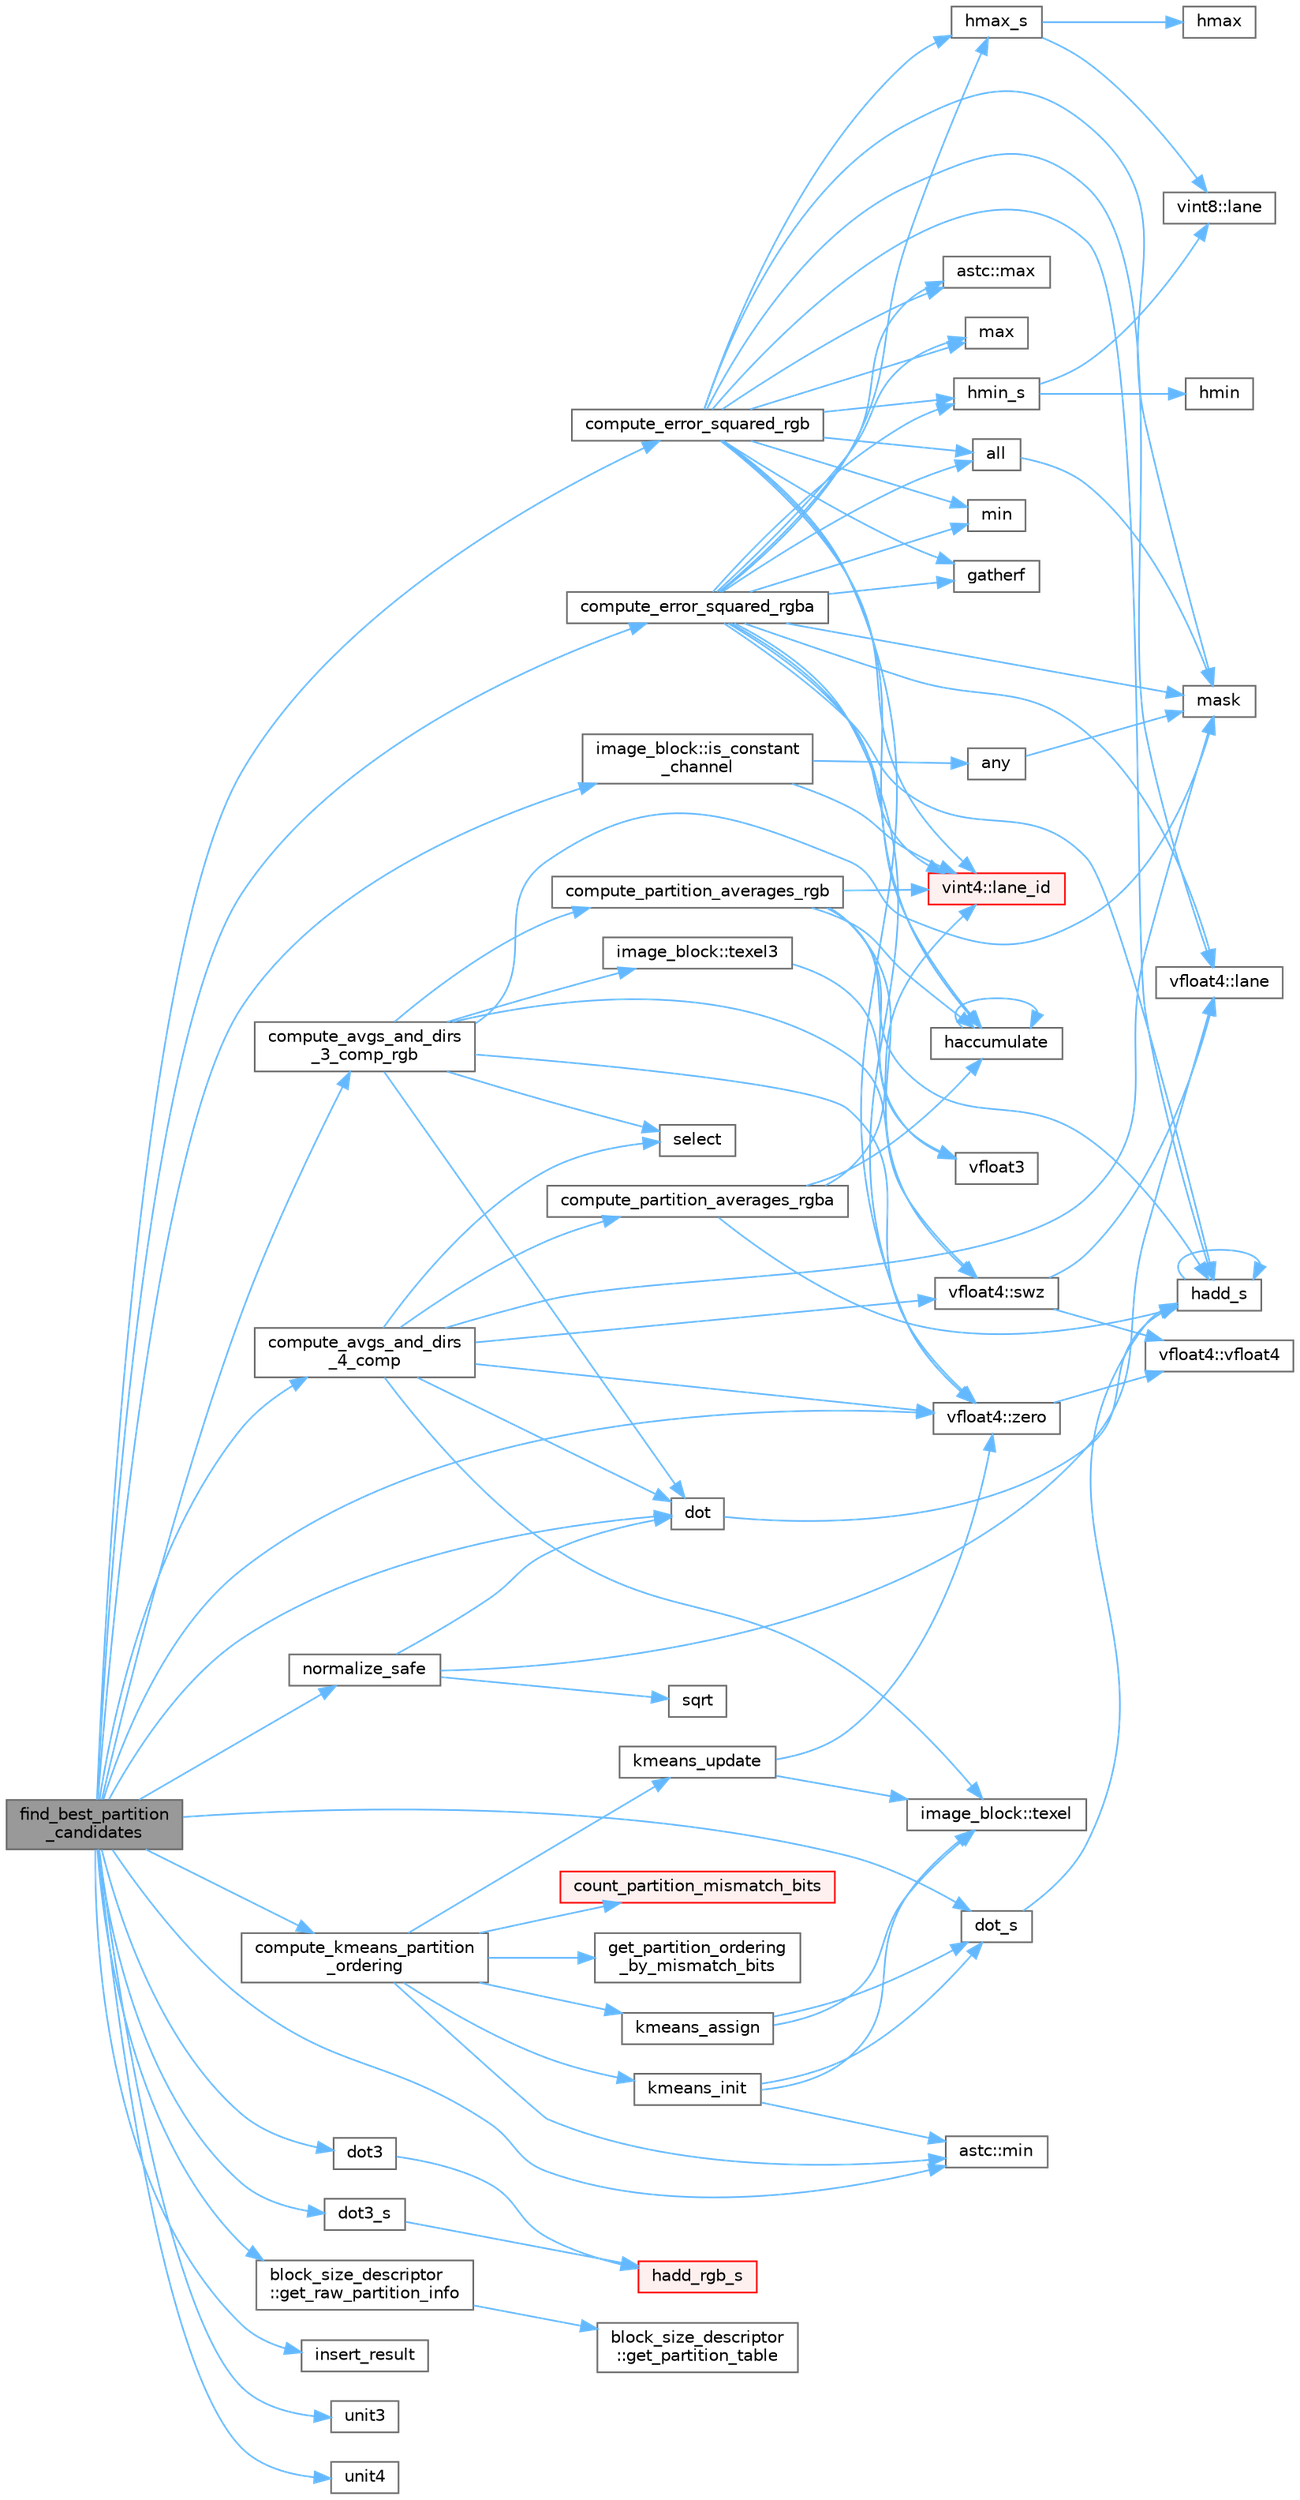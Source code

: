 digraph "find_best_partition_candidates"
{
 // LATEX_PDF_SIZE
  bgcolor="transparent";
  edge [fontname=Helvetica,fontsize=10,labelfontname=Helvetica,labelfontsize=10];
  node [fontname=Helvetica,fontsize=10,shape=box,height=0.2,width=0.4];
  rankdir="LR";
  Node1 [id="Node000001",label="find_best_partition\l_candidates",height=0.2,width=0.4,color="gray40", fillcolor="grey60", style="filled", fontcolor="black",tooltip="Find the best set of partitions to trial for a given block."];
  Node1 -> Node2 [id="edge1_Node000001_Node000002",color="steelblue1",style="solid",tooltip=" "];
  Node2 [id="Node000002",label="compute_avgs_and_dirs\l_3_comp_rgb",height=0.2,width=0.4,color="grey40", fillcolor="white", style="filled",URL="$astcenc__averages__and__directions_8cpp.html#a73936e5cf41b74f2b8d9b137a9d64253",tooltip="Compute averages and dominant directions for each partition in a 3 component texture."];
  Node2 -> Node3 [id="edge2_Node000002_Node000003",color="steelblue1",style="solid",tooltip=" "];
  Node3 [id="Node000003",label="compute_partition_averages_rgb",height=0.2,width=0.4,color="grey40", fillcolor="white", style="filled",URL="$astcenc__averages__and__directions_8cpp.html#ac5429bc77cf39a7dba332af8fb14e093",tooltip="Functions for finding dominant direction of a set of colors."];
  Node3 -> Node4 [id="edge3_Node000003_Node000004",color="steelblue1",style="solid",tooltip=" "];
  Node4 [id="Node000004",label="haccumulate",height=0.2,width=0.4,color="grey40", fillcolor="white", style="filled",URL="$astcenc__vecmathlib__avx2__8_8h.html#aaa291a197219a09a2e1103aec6945b3c",tooltip="Accumulate lane-wise sums for a vector, folded 4-wide."];
  Node4 -> Node4 [id="edge4_Node000004_Node000004",color="steelblue1",style="solid",tooltip=" "];
  Node3 -> Node5 [id="edge5_Node000003_Node000005",color="steelblue1",style="solid",tooltip=" "];
  Node5 [id="Node000005",label="hadd_s",height=0.2,width=0.4,color="grey40", fillcolor="white", style="filled",URL="$astcenc__vecmathlib__avx2__8_8h.html#aacd26478e4fe1f97a5d47e8adaacc898",tooltip="Return the horizontal sum of a vector."];
  Node5 -> Node5 [id="edge6_Node000005_Node000005",color="steelblue1",style="solid",tooltip=" "];
  Node3 -> Node6 [id="edge7_Node000003_Node000006",color="steelblue1",style="solid",tooltip=" "];
  Node6 [id="Node000006",label="vint4::lane_id",height=0.2,width=0.4,color="red", fillcolor="#FFF0F0", style="filled",URL="$structvint4.html#a21e3d111e37da1aaaeb5ba21a831c863",tooltip="Factory that returns a vector containing the lane IDs."];
  Node3 -> Node8 [id="edge8_Node000003_Node000008",color="steelblue1",style="solid",tooltip=" "];
  Node8 [id="Node000008",label="vfloat4::swz",height=0.2,width=0.4,color="grey40", fillcolor="white", style="filled",URL="$structvfloat4.html#a0a3e390831722cc8e54f29155699f3a5",tooltip="Return a swizzled float 2."];
  Node8 -> Node9 [id="edge9_Node000008_Node000009",color="steelblue1",style="solid",tooltip=" "];
  Node9 [id="Node000009",label="vfloat4::lane",height=0.2,width=0.4,color="grey40", fillcolor="white", style="filled",URL="$structvfloat4.html#a04462a7815432c6bc3ce1b5e5d11e4fc",tooltip="Get the scalar value of a single lane."];
  Node8 -> Node10 [id="edge10_Node000008_Node000010",color="steelblue1",style="solid",tooltip=" "];
  Node10 [id="Node000010",label="vfloat4::vfloat4",height=0.2,width=0.4,color="grey40", fillcolor="white", style="filled",URL="$structvfloat4.html#a9df51cb30b68d6d51ca607e64aa1ebf0",tooltip="Construct from zero-initialized value."];
  Node3 -> Node11 [id="edge11_Node000003_Node000011",color="steelblue1",style="solid",tooltip=" "];
  Node11 [id="Node000011",label="vfloat3",height=0.2,width=0.4,color="grey40", fillcolor="white", style="filled",URL="$astcenc__vecmathlib_8h.html#a1a2e12d78738b0b4b550f57b2dc05f07",tooltip="Factory that returns a 3 component vfloat4."];
  Node2 -> Node12 [id="edge12_Node000002_Node000012",color="steelblue1",style="solid",tooltip=" "];
  Node12 [id="Node000012",label="dot",height=0.2,width=0.4,color="grey40", fillcolor="white", style="filled",URL="$astcenc__vecmathlib__common__4_8h.html#a6d7561f8f0ebee752b0e217101d9d5f3",tooltip="Return the dot product for the full 4 lanes, returning vector."];
  Node12 -> Node5 [id="edge13_Node000012_Node000005",color="steelblue1",style="solid",tooltip=" "];
  Node2 -> Node13 [id="edge14_Node000002_Node000013",color="steelblue1",style="solid",tooltip=" "];
  Node13 [id="Node000013",label="mask",height=0.2,width=0.4,color="grey40", fillcolor="white", style="filled",URL="$astcenc__vecmathlib__avx2__8_8h.html#ad922a3ed6098767968916265154b6f82",tooltip="Return a 8-bit mask code indicating mask status."];
  Node2 -> Node14 [id="edge15_Node000002_Node000014",color="steelblue1",style="solid",tooltip=" "];
  Node14 [id="Node000014",label="select",height=0.2,width=0.4,color="grey40", fillcolor="white", style="filled",URL="$astcenc__vecmathlib__avx2__8_8h.html#a844ab5b69b84569f033be33bf5fb9fbc",tooltip="Return lanes from b if cond is set, else a."];
  Node2 -> Node8 [id="edge16_Node000002_Node000008",color="steelblue1",style="solid",tooltip=" "];
  Node2 -> Node15 [id="edge17_Node000002_Node000015",color="steelblue1",style="solid",tooltip=" "];
  Node15 [id="Node000015",label="image_block::texel3",height=0.2,width=0.4,color="grey40", fillcolor="white", style="filled",URL="$structimage__block.html#a682b1ada02acb8369d6f6f30378b260e",tooltip="Get an RGB texel value from the data."];
  Node15 -> Node11 [id="edge18_Node000015_Node000011",color="steelblue1",style="solid",tooltip=" "];
  Node2 -> Node16 [id="edge19_Node000002_Node000016",color="steelblue1",style="solid",tooltip=" "];
  Node16 [id="Node000016",label="vfloat4::zero",height=0.2,width=0.4,color="grey40", fillcolor="white", style="filled",URL="$structvfloat4.html#a04b5f338012dab6be0b2bd7910fcbcae",tooltip="Factory that returns a vector of zeros."];
  Node16 -> Node10 [id="edge20_Node000016_Node000010",color="steelblue1",style="solid",tooltip=" "];
  Node1 -> Node17 [id="edge21_Node000001_Node000017",color="steelblue1",style="solid",tooltip=" "];
  Node17 [id="Node000017",label="compute_avgs_and_dirs\l_4_comp",height=0.2,width=0.4,color="grey40", fillcolor="white", style="filled",URL="$astcenc__averages__and__directions_8cpp.html#a00407861c2f0e767b64b1cb1bb7a27b6",tooltip="Compute averages and dominant directions for each partition in a 4 component texture."];
  Node17 -> Node18 [id="edge22_Node000017_Node000018",color="steelblue1",style="solid",tooltip=" "];
  Node18 [id="Node000018",label="compute_partition_averages_rgba",height=0.2,width=0.4,color="grey40", fillcolor="white", style="filled",URL="$astcenc__averages__and__directions_8cpp.html#a83cf48552a7e8225358c7c43df24fd96",tooltip="Compute the average RGBA color of each partition."];
  Node18 -> Node4 [id="edge23_Node000018_Node000004",color="steelblue1",style="solid",tooltip=" "];
  Node18 -> Node5 [id="edge24_Node000018_Node000005",color="steelblue1",style="solid",tooltip=" "];
  Node18 -> Node6 [id="edge25_Node000018_Node000006",color="steelblue1",style="solid",tooltip=" "];
  Node17 -> Node12 [id="edge26_Node000017_Node000012",color="steelblue1",style="solid",tooltip=" "];
  Node17 -> Node13 [id="edge27_Node000017_Node000013",color="steelblue1",style="solid",tooltip=" "];
  Node17 -> Node14 [id="edge28_Node000017_Node000014",color="steelblue1",style="solid",tooltip=" "];
  Node17 -> Node8 [id="edge29_Node000017_Node000008",color="steelblue1",style="solid",tooltip=" "];
  Node17 -> Node19 [id="edge30_Node000017_Node000019",color="steelblue1",style="solid",tooltip=" "];
  Node19 [id="Node000019",label="image_block::texel",height=0.2,width=0.4,color="grey40", fillcolor="white", style="filled",URL="$structimage__block.html#af99de7d75e1e380b31d70d131509caa9",tooltip="Get an RGBA texel value from the data."];
  Node17 -> Node16 [id="edge31_Node000017_Node000016",color="steelblue1",style="solid",tooltip=" "];
  Node1 -> Node20 [id="edge32_Node000001_Node000020",color="steelblue1",style="solid",tooltip=" "];
  Node20 [id="Node000020",label="compute_error_squared_rgb",height=0.2,width=0.4,color="grey40", fillcolor="white", style="filled",URL="$astcenc__averages__and__directions_8cpp.html#ac4a96475fb0074ef3fd0f08ea66de75e",tooltip="Compute the RGB error for uncorrelated and same chroma projections."];
  Node20 -> Node21 [id="edge33_Node000020_Node000021",color="steelblue1",style="solid",tooltip=" "];
  Node21 [id="Node000021",label="all",height=0.2,width=0.4,color="grey40", fillcolor="white", style="filled",URL="$astcenc__vecmathlib__avx2__8_8h.html#ad93dff3341cbbeed568d4bd6dc4ef87c",tooltip="True if all lanes are enabled, false otherwise."];
  Node21 -> Node13 [id="edge34_Node000021_Node000013",color="steelblue1",style="solid",tooltip=" "];
  Node20 -> Node22 [id="edge35_Node000020_Node000022",color="steelblue1",style="solid",tooltip=" "];
  Node22 [id="Node000022",label="gatherf",height=0.2,width=0.4,color="grey40", fillcolor="white", style="filled",URL="$astcenc__vecmathlib__avx2__8_8h.html#aae2f99eb48f3cde0f4739b894e8ca29f",tooltip="Load a vector of gathered results from an array;"];
  Node20 -> Node4 [id="edge36_Node000020_Node000004",color="steelblue1",style="solid",tooltip=" "];
  Node20 -> Node5 [id="edge37_Node000020_Node000005",color="steelblue1",style="solid",tooltip=" "];
  Node20 -> Node23 [id="edge38_Node000020_Node000023",color="steelblue1",style="solid",tooltip=" "];
  Node23 [id="Node000023",label="hmax_s",height=0.2,width=0.4,color="grey40", fillcolor="white", style="filled",URL="$astcenc__vecmathlib__avx2__8_8h.html#a5d1b09f64af83d5171e4b9580f62ac71",tooltip="Return the horizontal maximum of a vector."];
  Node23 -> Node24 [id="edge39_Node000023_Node000024",color="steelblue1",style="solid",tooltip=" "];
  Node24 [id="Node000024",label="hmax",height=0.2,width=0.4,color="grey40", fillcolor="white", style="filled",URL="$astcenc__vecmathlib__avx2__8_8h.html#a516a2f0d872381b8c7c047845a90c9a3",tooltip="Return the horizontal maximum of a vector."];
  Node23 -> Node25 [id="edge40_Node000023_Node000025",color="steelblue1",style="solid",tooltip=" "];
  Node25 [id="Node000025",label="vint8::lane",height=0.2,width=0.4,color="grey40", fillcolor="white", style="filled",URL="$structvint8.html#a2e1f0c785f4899e1b7912f2580b9f77c",tooltip="Get the scalar from a single lane."];
  Node20 -> Node26 [id="edge41_Node000020_Node000026",color="steelblue1",style="solid",tooltip=" "];
  Node26 [id="Node000026",label="hmin_s",height=0.2,width=0.4,color="grey40", fillcolor="white", style="filled",URL="$astcenc__vecmathlib__avx2__8_8h.html#a5618d81f875c0158284ccc9923d83dab",tooltip="Return the horizontal minimum of a vector."];
  Node26 -> Node27 [id="edge42_Node000026_Node000027",color="steelblue1",style="solid",tooltip=" "];
  Node27 [id="Node000027",label="hmin",height=0.2,width=0.4,color="grey40", fillcolor="white", style="filled",URL="$astcenc__vecmathlib__avx2__8_8h.html#ae7ff255b24f24f8d2a31e6849f4b1250",tooltip="Return the horizontal minimum of a vector."];
  Node26 -> Node25 [id="edge43_Node000026_Node000025",color="steelblue1",style="solid",tooltip=" "];
  Node20 -> Node9 [id="edge44_Node000020_Node000009",color="steelblue1",style="solid",tooltip=" "];
  Node20 -> Node6 [id="edge45_Node000020_Node000006",color="steelblue1",style="solid",tooltip=" "];
  Node20 -> Node13 [id="edge46_Node000020_Node000013",color="steelblue1",style="solid",tooltip=" "];
  Node20 -> Node28 [id="edge47_Node000020_Node000028",color="steelblue1",style="solid",tooltip=" "];
  Node28 [id="Node000028",label="astc::max",height=0.2,width=0.4,color="grey40", fillcolor="white", style="filled",URL="$namespaceastc.html#a83a55552d03399cdff6cf2fed8312c9f",tooltip="Return the maximum of two values."];
  Node20 -> Node29 [id="edge48_Node000020_Node000029",color="steelblue1",style="solid",tooltip=" "];
  Node29 [id="Node000029",label="max",height=0.2,width=0.4,color="grey40", fillcolor="white", style="filled",URL="$astcenc__vecmathlib__avx2__8_8h.html#aa162915c044e97cc1f6d630338761fd3",tooltip="Return the max vector of two vectors."];
  Node20 -> Node30 [id="edge49_Node000020_Node000030",color="steelblue1",style="solid",tooltip=" "];
  Node30 [id="Node000030",label="min",height=0.2,width=0.4,color="grey40", fillcolor="white", style="filled",URL="$astcenc__vecmathlib__avx2__8_8h.html#a165b3db4e7ced1551e1880a01a01150b",tooltip="Return the min vector of two vectors."];
  Node20 -> Node16 [id="edge50_Node000020_Node000016",color="steelblue1",style="solid",tooltip=" "];
  Node1 -> Node31 [id="edge51_Node000001_Node000031",color="steelblue1",style="solid",tooltip=" "];
  Node31 [id="Node000031",label="compute_error_squared_rgba",height=0.2,width=0.4,color="grey40", fillcolor="white", style="filled",URL="$astcenc__averages__and__directions_8cpp.html#a2dec702033b002eaf4090eb47ce4ad21",tooltip="Compute the RGBA error for uncorrelated and same chroma projections."];
  Node31 -> Node21 [id="edge52_Node000031_Node000021",color="steelblue1",style="solid",tooltip=" "];
  Node31 -> Node22 [id="edge53_Node000031_Node000022",color="steelblue1",style="solid",tooltip=" "];
  Node31 -> Node4 [id="edge54_Node000031_Node000004",color="steelblue1",style="solid",tooltip=" "];
  Node31 -> Node5 [id="edge55_Node000031_Node000005",color="steelblue1",style="solid",tooltip=" "];
  Node31 -> Node23 [id="edge56_Node000031_Node000023",color="steelblue1",style="solid",tooltip=" "];
  Node31 -> Node26 [id="edge57_Node000031_Node000026",color="steelblue1",style="solid",tooltip=" "];
  Node31 -> Node9 [id="edge58_Node000031_Node000009",color="steelblue1",style="solid",tooltip=" "];
  Node31 -> Node6 [id="edge59_Node000031_Node000006",color="steelblue1",style="solid",tooltip=" "];
  Node31 -> Node13 [id="edge60_Node000031_Node000013",color="steelblue1",style="solid",tooltip=" "];
  Node31 -> Node28 [id="edge61_Node000031_Node000028",color="steelblue1",style="solid",tooltip=" "];
  Node31 -> Node29 [id="edge62_Node000031_Node000029",color="steelblue1",style="solid",tooltip=" "];
  Node31 -> Node30 [id="edge63_Node000031_Node000030",color="steelblue1",style="solid",tooltip=" "];
  Node31 -> Node16 [id="edge64_Node000031_Node000016",color="steelblue1",style="solid",tooltip=" "];
  Node1 -> Node32 [id="edge65_Node000001_Node000032",color="steelblue1",style="solid",tooltip=" "];
  Node32 [id="Node000032",label="compute_kmeans_partition\l_ordering",height=0.2,width=0.4,color="grey40", fillcolor="white", style="filled",URL="$astcenc__find__best__partitioning_8cpp.html#a89e88da4b6a389046d10b859ba68a118",tooltip="Use k-means clustering to compute a partition ordering for a block.."];
  Node32 -> Node33 [id="edge66_Node000032_Node000033",color="steelblue1",style="solid",tooltip=" "];
  Node33 [id="Node000033",label="count_partition_mismatch_bits",height=0.2,width=0.4,color="red", fillcolor="#FFF0F0", style="filled",URL="$astcenc__find__best__partitioning_8cpp.html#a4567304c86889e62a6cf2b5a391d6260",tooltip="Count the partition table mismatches vs the data clustering."];
  Node32 -> Node39 [id="edge67_Node000032_Node000039",color="steelblue1",style="solid",tooltip=" "];
  Node39 [id="Node000039",label="get_partition_ordering\l_by_mismatch_bits",height=0.2,width=0.4,color="grey40", fillcolor="white", style="filled",URL="$astcenc__find__best__partitioning_8cpp.html#ad1670adef9a30320320aeb3fa51bb7dc",tooltip="Use counting sort on the mismatch array to sort partition candidates."];
  Node32 -> Node40 [id="edge68_Node000032_Node000040",color="steelblue1",style="solid",tooltip=" "];
  Node40 [id="Node000040",label="kmeans_assign",height=0.2,width=0.4,color="grey40", fillcolor="white", style="filled",URL="$astcenc__find__best__partitioning_8cpp.html#a48c3e037a653156f4c4d4643f267ba3f",tooltip="Assign texels to clusters, based on a set of chosen center points."];
  Node40 -> Node41 [id="edge69_Node000040_Node000041",color="steelblue1",style="solid",tooltip=" "];
  Node41 [id="Node000041",label="dot_s",height=0.2,width=0.4,color="grey40", fillcolor="white", style="filled",URL="$astcenc__vecmathlib__common__4_8h.html#a53a7d8285fd42b50cf3600a004db34ac",tooltip="Return the dot product for the full 4 lanes, returning scalar."];
  Node41 -> Node5 [id="edge70_Node000041_Node000005",color="steelblue1",style="solid",tooltip=" "];
  Node40 -> Node19 [id="edge71_Node000040_Node000019",color="steelblue1",style="solid",tooltip=" "];
  Node32 -> Node42 [id="edge72_Node000032_Node000042",color="steelblue1",style="solid",tooltip=" "];
  Node42 [id="Node000042",label="kmeans_init",height=0.2,width=0.4,color="grey40", fillcolor="white", style="filled",URL="$astcenc__find__best__partitioning_8cpp.html#acfcac2ef43cb03621ea25d3f6673c19e",tooltip="Functions for finding best partition for a block."];
  Node42 -> Node41 [id="edge73_Node000042_Node000041",color="steelblue1",style="solid",tooltip=" "];
  Node42 -> Node35 [id="edge74_Node000042_Node000035",color="steelblue1",style="solid",tooltip=" "];
  Node35 [id="Node000035",label="astc::min",height=0.2,width=0.4,color="grey40", fillcolor="white", style="filled",URL="$namespaceastc.html#af78c0d31374aa9923633a3a2abf8d738",tooltip="Return the minimum of two values."];
  Node42 -> Node19 [id="edge75_Node000042_Node000019",color="steelblue1",style="solid",tooltip=" "];
  Node32 -> Node43 [id="edge76_Node000032_Node000043",color="steelblue1",style="solid",tooltip=" "];
  Node43 [id="Node000043",label="kmeans_update",height=0.2,width=0.4,color="grey40", fillcolor="white", style="filled",URL="$astcenc__find__best__partitioning_8cpp.html#acf130a5dab418b762b9ad6d2db920c9f",tooltip="Compute new cluster centers based on their center of gravity."];
  Node43 -> Node19 [id="edge77_Node000043_Node000019",color="steelblue1",style="solid",tooltip=" "];
  Node43 -> Node16 [id="edge78_Node000043_Node000016",color="steelblue1",style="solid",tooltip=" "];
  Node32 -> Node35 [id="edge79_Node000032_Node000035",color="steelblue1",style="solid",tooltip=" "];
  Node1 -> Node12 [id="edge80_Node000001_Node000012",color="steelblue1",style="solid",tooltip=" "];
  Node1 -> Node44 [id="edge81_Node000001_Node000044",color="steelblue1",style="solid",tooltip=" "];
  Node44 [id="Node000044",label="dot3",height=0.2,width=0.4,color="grey40", fillcolor="white", style="filled",URL="$astcenc__vecmathlib__common__4_8h.html#ae36c7167bc89ff2bf984c1a912526dcb",tooltip="Return the dot product for the bottom 3 lanes, returning vector."];
  Node44 -> Node45 [id="edge82_Node000044_Node000045",color="steelblue1",style="solid",tooltip=" "];
  Node45 [id="Node000045",label="hadd_rgb_s",height=0.2,width=0.4,color="red", fillcolor="#FFF0F0", style="filled",URL="$astcenc__vecmathlib__common__4_8h.html#a48e833d0cfdf950b6bc3431fce00507e",tooltip="Return the horizontal sum of RGB vector lanes as a scalar."];
  Node1 -> Node47 [id="edge83_Node000001_Node000047",color="steelblue1",style="solid",tooltip=" "];
  Node47 [id="Node000047",label="dot3_s",height=0.2,width=0.4,color="grey40", fillcolor="white", style="filled",URL="$astcenc__vecmathlib__common__4_8h.html#a377cafdb98d3ee38a2999ed00504f477",tooltip="Return the dot product for the bottom 3 lanes, returning scalar."];
  Node47 -> Node45 [id="edge84_Node000047_Node000045",color="steelblue1",style="solid",tooltip=" "];
  Node1 -> Node41 [id="edge85_Node000001_Node000041",color="steelblue1",style="solid",tooltip=" "];
  Node1 -> Node48 [id="edge86_Node000001_Node000048",color="steelblue1",style="solid",tooltip=" "];
  Node48 [id="Node000048",label="block_size_descriptor\l::get_raw_partition_info",height=0.2,width=0.4,color="grey40", fillcolor="white", style="filled",URL="$structblock__size__descriptor.html#a551741bf3178a4b4617b2389c27345ec",tooltip="Get the partition info structure for a given partition count and seed."];
  Node48 -> Node49 [id="edge87_Node000048_Node000049",color="steelblue1",style="solid",tooltip=" "];
  Node49 [id="Node000049",label="block_size_descriptor\l::get_partition_table",height=0.2,width=0.4,color="grey40", fillcolor="white", style="filled",URL="$structblock__size__descriptor.html#a6d0c429d925ab011c22ab28b5807c368",tooltip="Get the partition info table for a given partition count."];
  Node1 -> Node50 [id="edge88_Node000001_Node000050",color="steelblue1",style="solid",tooltip=" "];
  Node50 [id="Node000050",label="insert_result",height=0.2,width=0.4,color="grey40", fillcolor="white", style="filled",URL="$astcenc__find__best__partitioning_8cpp.html#a8d4cb4068f0c27419e45878261806cac",tooltip="Insert a partitioning into an order list of results, sorted by error."];
  Node1 -> Node51 [id="edge89_Node000001_Node000051",color="steelblue1",style="solid",tooltip=" "];
  Node51 [id="Node000051",label="image_block::is_constant\l_channel",height=0.2,width=0.4,color="grey40", fillcolor="white", style="filled",URL="$structimage__block.html#ae3c0735355d378591db6cb7a011e381a",tooltip="Test if a single color channel is constant across the block."];
  Node51 -> Node52 [id="edge90_Node000051_Node000052",color="steelblue1",style="solid",tooltip=" "];
  Node52 [id="Node000052",label="any",height=0.2,width=0.4,color="grey40", fillcolor="white", style="filled",URL="$astcenc__vecmathlib__avx2__8_8h.html#a1fcb81537a701f246e75fa622c2dd8ee",tooltip="True if any lanes are enabled, false otherwise."];
  Node52 -> Node13 [id="edge91_Node000052_Node000013",color="steelblue1",style="solid",tooltip=" "];
  Node51 -> Node6 [id="edge92_Node000051_Node000006",color="steelblue1",style="solid",tooltip=" "];
  Node1 -> Node35 [id="edge93_Node000001_Node000035",color="steelblue1",style="solid",tooltip=" "];
  Node1 -> Node53 [id="edge94_Node000001_Node000053",color="steelblue1",style="solid",tooltip=" "];
  Node53 [id="Node000053",label="normalize_safe",height=0.2,width=0.4,color="grey40", fillcolor="white", style="filled",URL="$astcenc__vecmathlib_8h.html#a3b0e8ae23a514219217b72164a7909a4",tooltip="Normalize a vector, returning safe if len is zero."];
  Node53 -> Node12 [id="edge95_Node000053_Node000012",color="steelblue1",style="solid",tooltip=" "];
  Node53 -> Node9 [id="edge96_Node000053_Node000009",color="steelblue1",style="solid",tooltip=" "];
  Node53 -> Node54 [id="edge97_Node000053_Node000054",color="steelblue1",style="solid",tooltip=" "];
  Node54 [id="Node000054",label="sqrt",height=0.2,width=0.4,color="grey40", fillcolor="white", style="filled",URL="$astcenc__vecmathlib__avx2__8_8h.html#a46b31b19ff13c14adb023db4b5df8e52",tooltip="Return the sqrt of the lanes in the vector."];
  Node1 -> Node55 [id="edge98_Node000001_Node000055",color="steelblue1",style="solid",tooltip=" "];
  Node55 [id="Node000055",label="unit3",height=0.2,width=0.4,color="grey40", fillcolor="white", style="filled",URL="$astcenc__vecmathlib_8h.html#a3cf3e0218d808e69f31668dbc458dc08",tooltip="Factory that returns a unit length 3 component vfloat4."];
  Node1 -> Node56 [id="edge99_Node000001_Node000056",color="steelblue1",style="solid",tooltip=" "];
  Node56 [id="Node000056",label="unit4",height=0.2,width=0.4,color="grey40", fillcolor="white", style="filled",URL="$astcenc__vecmathlib_8h.html#a5177e2c50f2c01a5610b2844ee3a071d",tooltip=" "];
  Node1 -> Node16 [id="edge100_Node000001_Node000016",color="steelblue1",style="solid",tooltip=" "];
}
